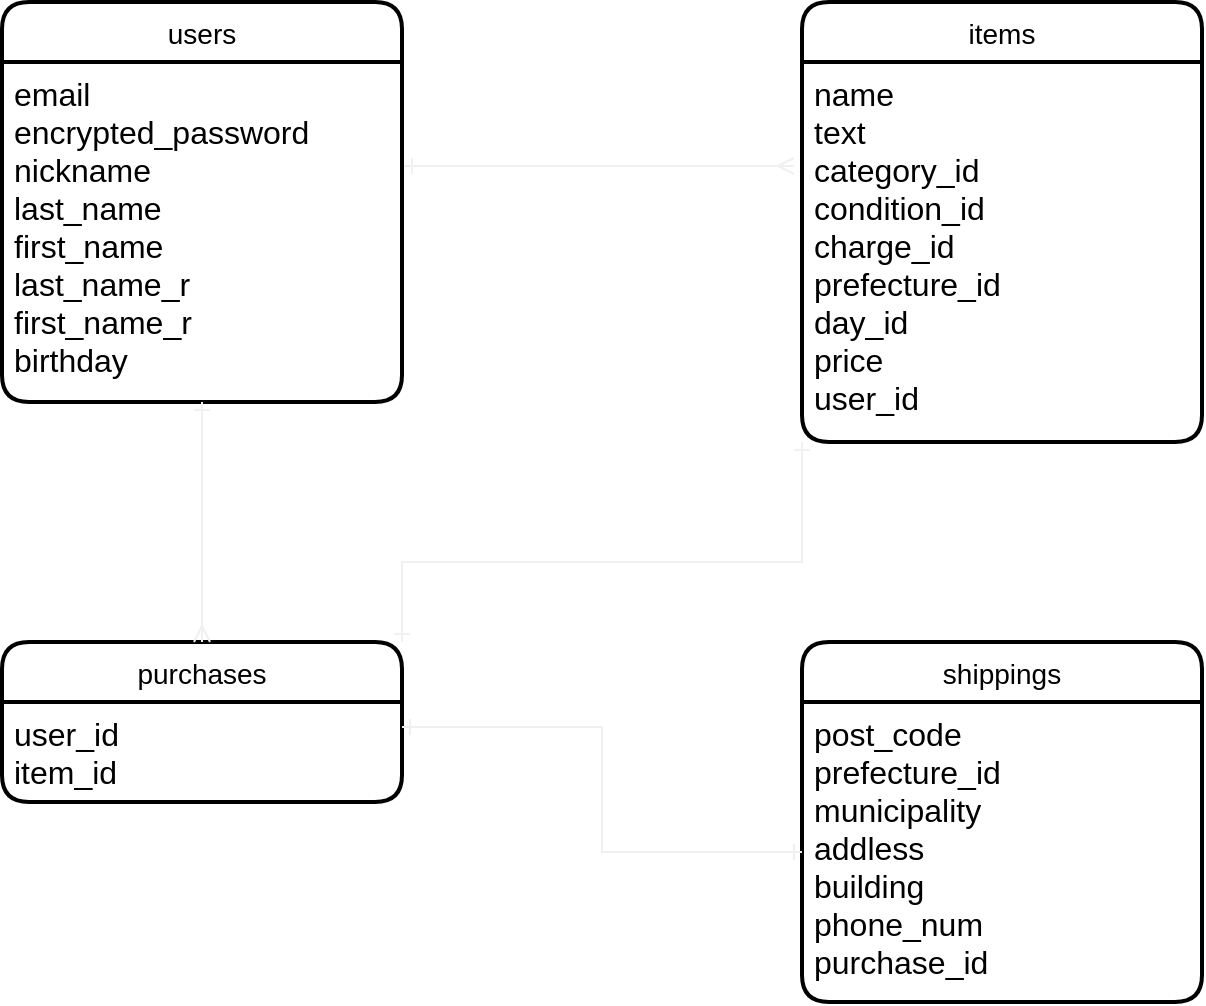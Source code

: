<mxfile>
    <diagram id="JuYNUWjcOIj7toWij1R2" name="ページ1">
        <mxGraphModel dx="728" dy="561" grid="1" gridSize="10" guides="1" tooltips="1" connect="1" arrows="1" fold="1" page="1" pageScale="1" pageWidth="827" pageHeight="1169" math="0" shadow="0">
            <root>
                <mxCell id="0"/>
                <mxCell id="1" parent="0"/>
                <mxCell id="64" value="users" style="swimlane;childLayout=stackLayout;horizontal=1;startSize=30;horizontalStack=0;rounded=1;fontSize=14;fontStyle=0;strokeWidth=2;resizeParent=0;resizeLast=1;shadow=0;dashed=0;align=center;" parent="1" vertex="1">
                    <mxGeometry x="40" y="40" width="200" height="200" as="geometry"/>
                </mxCell>
                <mxCell id="65" value="email&#10;encrypted_password&#10;nickname&#10;last_name&#10;first_name&#10;last_name_r&#10;first_name_r&#10;birthday" style="align=left;strokeColor=none;fillColor=none;spacingLeft=4;fontSize=16;verticalAlign=top;resizable=0;rotatable=0;part=1;" parent="64" vertex="1">
                    <mxGeometry y="30" width="200" height="170" as="geometry"/>
                </mxCell>
                <mxCell id="73" value="items" style="swimlane;childLayout=stackLayout;horizontal=1;startSize=30;horizontalStack=0;rounded=1;fontSize=14;fontStyle=0;strokeWidth=2;resizeParent=0;resizeLast=1;shadow=0;dashed=0;align=center;" parent="1" vertex="1">
                    <mxGeometry x="440" y="40" width="200" height="220" as="geometry"/>
                </mxCell>
                <mxCell id="74" value="name&#10;text&#10;category_id&#10;condition_id&#10;charge_id&#10;prefecture_id&#10;day_id&#10;price&#10;user_id&#10;&#10;" style="align=left;strokeColor=none;fillColor=none;spacingLeft=4;fontSize=16;verticalAlign=top;resizable=0;rotatable=0;part=1;" parent="73" vertex="1">
                    <mxGeometry y="30" width="200" height="190" as="geometry"/>
                </mxCell>
                <mxCell id="79" value="shippings" style="swimlane;childLayout=stackLayout;horizontal=1;startSize=30;horizontalStack=0;rounded=1;fontSize=14;fontStyle=0;strokeWidth=2;resizeParent=0;resizeLast=1;shadow=0;dashed=0;align=center;" parent="1" vertex="1">
                    <mxGeometry x="440" y="360" width="200" height="180" as="geometry"/>
                </mxCell>
                <mxCell id="80" value="post_code&#10;prefecture_id&#10;municipality&#10;addless&#10;building&#10;phone_num&#10;purchase_id" style="align=left;strokeColor=none;fillColor=none;spacingLeft=4;fontSize=16;verticalAlign=top;resizable=0;rotatable=0;part=1;" parent="79" vertex="1">
                    <mxGeometry y="30" width="200" height="150" as="geometry"/>
                </mxCell>
                <mxCell id="82" value="purchases" style="swimlane;childLayout=stackLayout;horizontal=1;startSize=30;horizontalStack=0;rounded=1;fontSize=14;fontStyle=0;strokeWidth=2;resizeParent=0;resizeLast=1;shadow=0;dashed=0;align=center;" parent="1" vertex="1">
                    <mxGeometry x="40" y="360" width="200" height="80" as="geometry"/>
                </mxCell>
                <mxCell id="83" value="user_id&#10;item_id" style="align=left;strokeColor=none;fillColor=none;spacingLeft=4;fontSize=16;verticalAlign=top;resizable=0;rotatable=0;part=1;" parent="82" vertex="1">
                    <mxGeometry y="30" width="200" height="50" as="geometry"/>
                </mxCell>
                <mxCell id="86" style="edgeStyle=orthogonalEdgeStyle;orthogonalLoop=1;jettySize=auto;html=1;exitX=1.005;exitY=0.306;exitDx=0;exitDy=0;fontSize=16;targetPerimeterSpacing=0;startArrow=ERone;startFill=0;endArrow=ERmany;endFill=0;strokeWidth=1;rounded=0;strokeColor=#F0F0F0;exitPerimeter=0;" parent="1" source="65" edge="1">
                    <mxGeometry relative="1" as="geometry">
                        <mxPoint x="436" y="122" as="targetPoint"/>
                    </mxGeometry>
                </mxCell>
                <mxCell id="89" style="edgeStyle=orthogonalEdgeStyle;rounded=0;orthogonalLoop=1;jettySize=auto;html=1;exitX=0.5;exitY=1;exitDx=0;exitDy=0;entryX=0.5;entryY=0;entryDx=0;entryDy=0;startArrow=ERone;startFill=0;endArrow=ERmany;endFill=0;targetPerimeterSpacing=0;strokeColor=#F0F0F0;strokeWidth=1;fontSize=16;" parent="1" source="65" target="82" edge="1">
                    <mxGeometry relative="1" as="geometry"/>
                </mxCell>
                <mxCell id="91" style="edgeStyle=orthogonalEdgeStyle;rounded=0;orthogonalLoop=1;jettySize=auto;html=1;exitX=0;exitY=0.5;exitDx=0;exitDy=0;entryX=1;entryY=0.25;entryDx=0;entryDy=0;startArrow=ERone;startFill=0;endArrow=ERone;endFill=0;targetPerimeterSpacing=0;strokeColor=#F0F0F0;strokeWidth=1;fontSize=16;" parent="1" source="80" target="83" edge="1">
                    <mxGeometry relative="1" as="geometry"/>
                </mxCell>
                <mxCell id="96" style="edgeStyle=orthogonalEdgeStyle;rounded=0;orthogonalLoop=1;jettySize=auto;html=1;exitX=0;exitY=1;exitDx=0;exitDy=0;entryX=1;entryY=0;entryDx=0;entryDy=0;startArrow=ERone;startFill=0;endArrow=ERone;endFill=0;targetPerimeterSpacing=0;strokeColor=#F0F0F0;strokeWidth=1;fontSize=16;" parent="1" source="74" target="82" edge="1">
                    <mxGeometry relative="1" as="geometry">
                        <Array as="points">
                            <mxPoint x="440" y="320"/>
                            <mxPoint x="240" y="320"/>
                        </Array>
                    </mxGeometry>
                </mxCell>
            </root>
        </mxGraphModel>
    </diagram>
</mxfile>